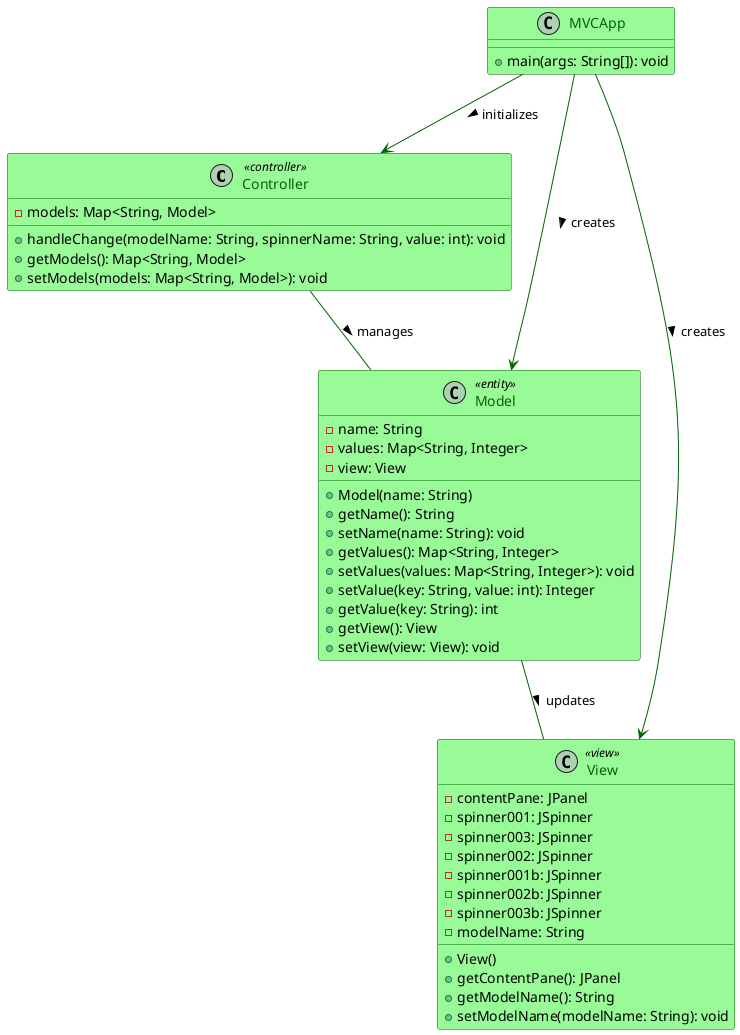 @startuml MVC_ClassDiagram

skinparam class {
    BackgroundColor PaleGreen
    BorderColor DarkGreen
    FontColor DarkGreen
    ArrowColor DarkGreen
}

class Controller <<controller>> {
    - models: Map<String, Model>
    + handleChange(modelName: String, spinnerName: String, value: int): void
    + getModels(): Map<String, Model>
    + setModels(models: Map<String, Model>): void
}

class Model <<entity>> {
    - name: String
    - values: Map<String, Integer>
    - view: View
    + Model(name: String)
    + getName(): String
    + setName(name: String): void
    + getValues(): Map<String, Integer>
    + setValues(values: Map<String, Integer>): void
    + setValue(key: String, value: int): Integer
    + getValue(key: String): int
    + getView(): View
    + setView(view: View): void
}

class MVCApp {
    + main(args: String[]): void
}

class View <<view>> {
    - contentPane: JPanel
    - spinner001: JSpinner
    - spinner003: JSpinner
    - spinner002: JSpinner
    - spinner001b: JSpinner
    - spinner002b: JSpinner
    - spinner003b: JSpinner
    - modelName: String
    + View()
    + getContentPane(): JPanel
    + getModelName(): String
    + setModelName(modelName: String): void
}

MVCApp --> Model : creates >
MVCApp --> View : creates >
MVCApp --> Controller : initializes >
Controller -- Model : manages >
Model -- View : updates >

@enduml
